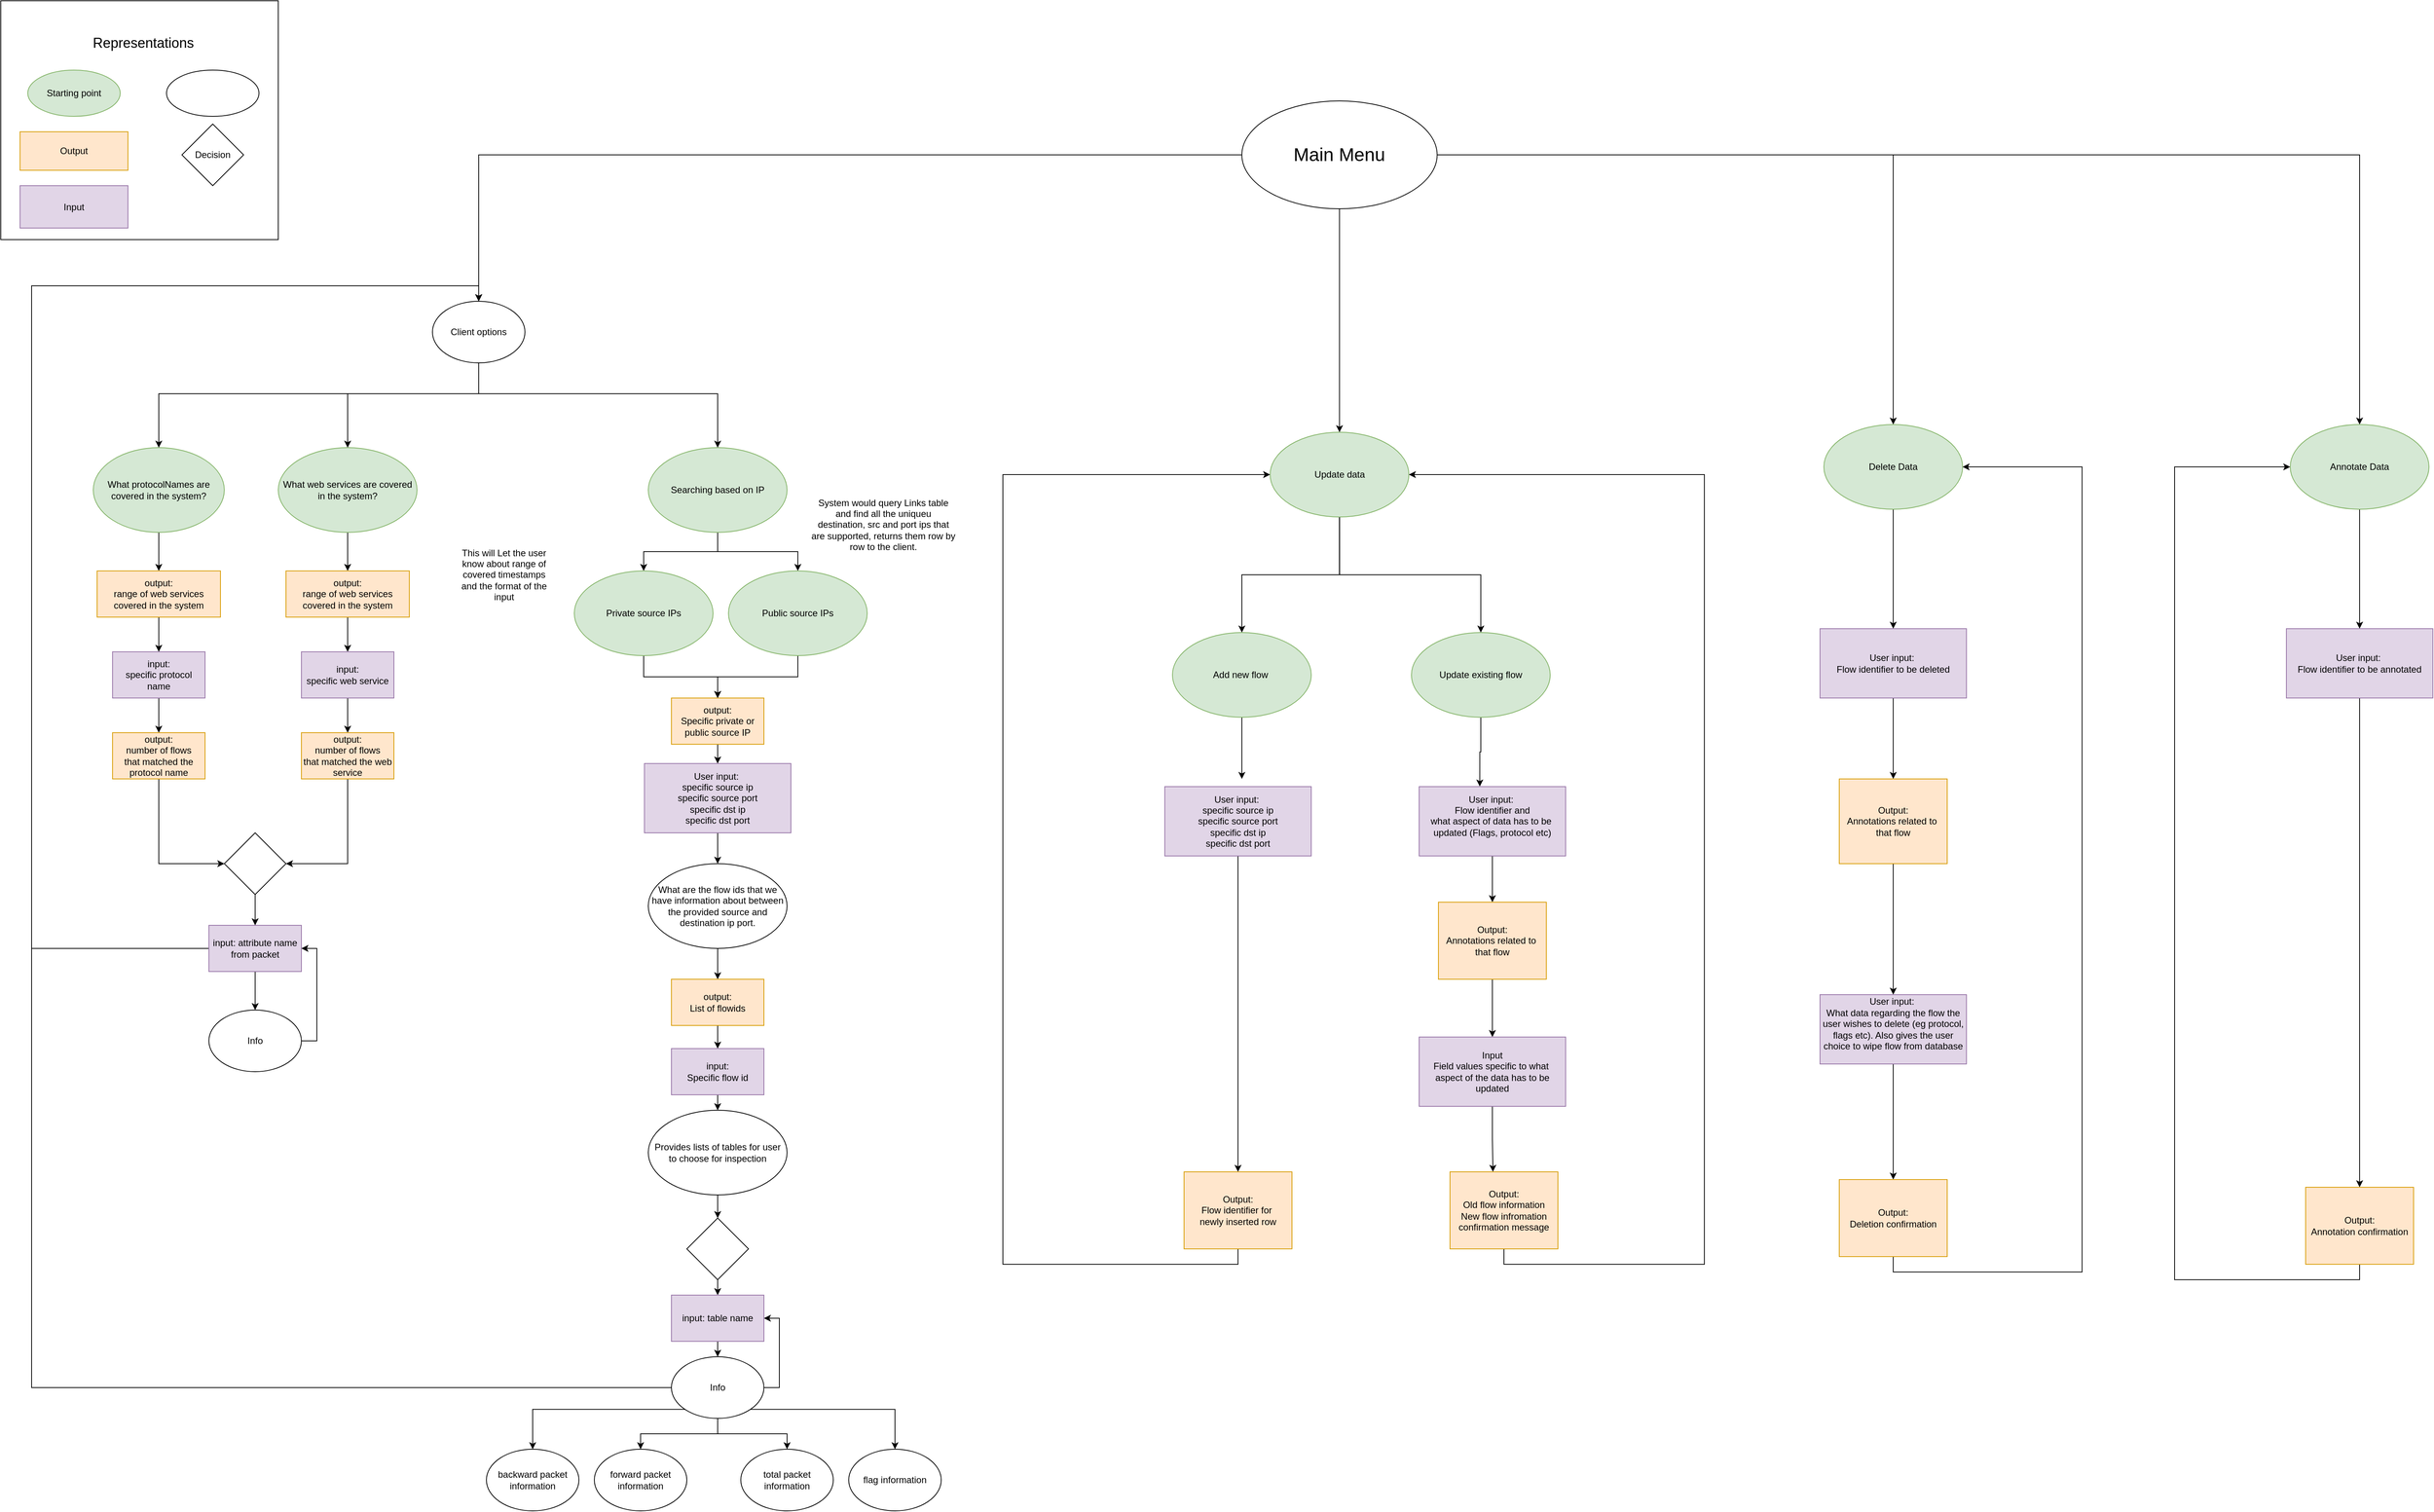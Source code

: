 <mxfile version="14.5.10" type="device"><diagram id="SofdjEfW7z4mmCoIvDy1" name="Page-1"><mxGraphModel dx="4074" dy="2106" grid="1" gridSize="10" guides="1" tooltips="1" connect="1" arrows="1" fold="1" page="1" pageScale="1" pageWidth="850" pageHeight="1100" math="0" shadow="0"><root><mxCell id="0"/><mxCell id="1" parent="0"/><mxCell id="km_jB05RlT5TDbRmIcJ6-3" value="System would query Links table and find all the uniqueu destination, src and port ips that are supported, returns them row by row to the client." style="text;html=1;strokeColor=none;fillColor=none;align=center;verticalAlign=middle;whiteSpace=wrap;rounded=0;" parent="1" vertex="1"><mxGeometry x="1140" y="700" width="190" height="100" as="geometry"/></mxCell><mxCell id="C1hIjqisIbXnjDdDZvWu-15" style="edgeStyle=orthogonalEdgeStyle;rounded=0;orthogonalLoop=1;jettySize=auto;html=1;exitX=0.5;exitY=1;exitDx=0;exitDy=0;" parent="1" source="km_jB05RlT5TDbRmIcJ6-9" target="C1hIjqisIbXnjDdDZvWu-14" edge="1"><mxGeometry relative="1" as="geometry"/></mxCell><mxCell id="km_jB05RlT5TDbRmIcJ6-9" value="Provides lists of tables for user&lt;br&gt;to choose for inspection" style="ellipse;whiteSpace=wrap;html=1;" parent="1" vertex="1"><mxGeometry x="930" y="1510" width="180" height="110" as="geometry"/></mxCell><mxCell id="km_jB05RlT5TDbRmIcJ6-10" style="edgeStyle=orthogonalEdgeStyle;rounded=0;orthogonalLoop=1;jettySize=auto;html=1;exitX=0.5;exitY=1;exitDx=0;exitDy=0;entryX=0.5;entryY=0;entryDx=0;entryDy=0;" parent="1" source="km_jB05RlT5TDbRmIcJ6-11" target="km_jB05RlT5TDbRmIcJ6-26" edge="1"><mxGeometry relative="1" as="geometry"/></mxCell><mxCell id="km_jB05RlT5TDbRmIcJ6-11" value="&lt;span&gt;User input:&amp;nbsp;&lt;/span&gt;&lt;br&gt;&lt;span&gt;specific source ip&lt;/span&gt;&lt;br&gt;&lt;span&gt;specific source port&lt;br&gt;&lt;/span&gt;&lt;span&gt;specific dst ip&lt;/span&gt;&lt;br&gt;&lt;span&gt;specific dst port&lt;br&gt;&lt;/span&gt;" style="rounded=0;whiteSpace=wrap;html=1;fillColor=#e1d5e7;strokeColor=#9673a6;" parent="1" vertex="1"><mxGeometry x="925" y="1060" width="190" height="90" as="geometry"/></mxCell><mxCell id="km_jB05RlT5TDbRmIcJ6-12" value="total packet information" style="ellipse;whiteSpace=wrap;html=1;" parent="1" vertex="1"><mxGeometry x="1050" y="1950" width="120" height="80" as="geometry"/></mxCell><mxCell id="km_jB05RlT5TDbRmIcJ6-13" value="forward packet information" style="ellipse;whiteSpace=wrap;html=1;" parent="1" vertex="1"><mxGeometry x="860" y="1950" width="120" height="80" as="geometry"/></mxCell><mxCell id="km_jB05RlT5TDbRmIcJ6-14" value="backward packet information" style="ellipse;whiteSpace=wrap;html=1;" parent="1" vertex="1"><mxGeometry x="720" y="1950" width="120" height="80" as="geometry"/></mxCell><mxCell id="km_jB05RlT5TDbRmIcJ6-16" value="flag information" style="ellipse;whiteSpace=wrap;html=1;" parent="1" vertex="1"><mxGeometry x="1190" y="1950" width="120" height="80" as="geometry"/></mxCell><mxCell id="km_jB05RlT5TDbRmIcJ6-17" style="edgeStyle=orthogonalEdgeStyle;rounded=0;orthogonalLoop=1;jettySize=auto;html=1;exitX=0.5;exitY=1;exitDx=0;exitDy=0;" parent="1" source="km_jB05RlT5TDbRmIcJ6-18" target="km_jB05RlT5TDbRmIcJ6-11" edge="1"><mxGeometry relative="1" as="geometry"/></mxCell><mxCell id="km_jB05RlT5TDbRmIcJ6-18" value="output:&lt;br&gt;Specific private or public source IP" style="rounded=0;whiteSpace=wrap;html=1;fillColor=#ffe6cc;strokeColor=#d79b00;" parent="1" vertex="1"><mxGeometry x="960" y="975" width="120" height="60" as="geometry"/></mxCell><mxCell id="km_jB05RlT5TDbRmIcJ6-19" style="edgeStyle=orthogonalEdgeStyle;rounded=0;orthogonalLoop=1;jettySize=auto;html=1;exitX=0.5;exitY=1;exitDx=0;exitDy=0;" parent="1" source="km_jB05RlT5TDbRmIcJ6-20" target="km_jB05RlT5TDbRmIcJ6-33" edge="1"><mxGeometry relative="1" as="geometry"/></mxCell><mxCell id="km_jB05RlT5TDbRmIcJ6-20" value="What web services are covered in the system?" style="ellipse;whiteSpace=wrap;html=1;fillColor=#d5e8d4;strokeColor=#82b366;" parent="1" vertex="1"><mxGeometry x="450" y="650" width="180" height="110" as="geometry"/></mxCell><mxCell id="km_jB05RlT5TDbRmIcJ6-24" value="This will Let the user know about range of covered timestamps and the format of the input" style="text;html=1;strokeColor=none;fillColor=none;align=center;verticalAlign=middle;whiteSpace=wrap;rounded=0;" parent="1" vertex="1"><mxGeometry x="680" y="780" width="126" height="70" as="geometry"/></mxCell><mxCell id="m9pFxg9L77Q3XgMrDReM-17" style="edgeStyle=orthogonalEdgeStyle;rounded=0;orthogonalLoop=1;jettySize=auto;html=1;exitX=0.5;exitY=1;exitDx=0;exitDy=0;entryX=0.5;entryY=0;entryDx=0;entryDy=0;fontSize=18;" parent="1" source="km_jB05RlT5TDbRmIcJ6-26" target="km_jB05RlT5TDbRmIcJ6-28" edge="1"><mxGeometry relative="1" as="geometry"/></mxCell><mxCell id="km_jB05RlT5TDbRmIcJ6-26" value="What are the flow ids that we have information about between the provided source and destination ip port." style="ellipse;whiteSpace=wrap;html=1;" parent="1" vertex="1"><mxGeometry x="930" y="1190" width="180" height="110" as="geometry"/></mxCell><mxCell id="km_jB05RlT5TDbRmIcJ6-27" style="edgeStyle=orthogonalEdgeStyle;rounded=0;orthogonalLoop=1;jettySize=auto;html=1;exitX=0.5;exitY=1;exitDx=0;exitDy=0;entryX=0.5;entryY=0;entryDx=0;entryDy=0;" parent="1" source="km_jB05RlT5TDbRmIcJ6-28" target="km_jB05RlT5TDbRmIcJ6-30" edge="1"><mxGeometry relative="1" as="geometry"/></mxCell><mxCell id="km_jB05RlT5TDbRmIcJ6-28" value="output:&lt;br&gt;List of flowids" style="rounded=0;whiteSpace=wrap;html=1;fillColor=#ffe6cc;strokeColor=#d79b00;" parent="1" vertex="1"><mxGeometry x="960" y="1340" width="120" height="60" as="geometry"/></mxCell><mxCell id="km_jB05RlT5TDbRmIcJ6-29" style="edgeStyle=orthogonalEdgeStyle;rounded=0;orthogonalLoop=1;jettySize=auto;html=1;exitX=0.5;exitY=1;exitDx=0;exitDy=0;entryX=0.5;entryY=0;entryDx=0;entryDy=0;" parent="1" source="km_jB05RlT5TDbRmIcJ6-30" target="km_jB05RlT5TDbRmIcJ6-9" edge="1"><mxGeometry relative="1" as="geometry"/></mxCell><mxCell id="km_jB05RlT5TDbRmIcJ6-30" value="input:&lt;br&gt;Specific flow id" style="rounded=0;whiteSpace=wrap;html=1;fillColor=#e1d5e7;strokeColor=#9673a6;" parent="1" vertex="1"><mxGeometry x="960" y="1430" width="120" height="60" as="geometry"/></mxCell><mxCell id="oFIsNmBqtUyrgdT6UC_9-7" style="edgeStyle=orthogonalEdgeStyle;rounded=0;orthogonalLoop=1;jettySize=auto;html=1;exitX=0.5;exitY=1;exitDx=0;exitDy=0;" parent="1" source="km_jB05RlT5TDbRmIcJ6-33" target="P9xbQ3F0hGOU243WaGTI-1" edge="1"><mxGeometry relative="1" as="geometry"/></mxCell><mxCell id="km_jB05RlT5TDbRmIcJ6-33" value="&lt;span&gt;output:&lt;br&gt;range of web services covered in the system&lt;br&gt;&lt;/span&gt;" style="rounded=0;whiteSpace=wrap;html=1;fillColor=#ffe6cc;strokeColor=#d79b00;" parent="1" vertex="1"><mxGeometry x="460" y="810" width="160" height="60" as="geometry"/></mxCell><mxCell id="m9pFxg9L77Q3XgMrDReM-36" style="edgeStyle=orthogonalEdgeStyle;rounded=0;orthogonalLoop=1;jettySize=auto;html=1;entryX=0.5;entryY=0;entryDx=0;entryDy=0;fontSize=18;" parent="1" source="P9xbQ3F0hGOU243WaGTI-1" target="oFIsNmBqtUyrgdT6UC_9-12" edge="1"><mxGeometry relative="1" as="geometry"/></mxCell><mxCell id="P9xbQ3F0hGOU243WaGTI-1" value="input:&lt;br&gt;specific web service" style="rounded=0;whiteSpace=wrap;html=1;fillColor=#e1d5e7;strokeColor=#9673a6;" parent="1" vertex="1"><mxGeometry x="480" y="915" width="120" height="60" as="geometry"/></mxCell><mxCell id="P9xbQ3F0hGOU243WaGTI-10" style="edgeStyle=orthogonalEdgeStyle;rounded=0;orthogonalLoop=1;jettySize=auto;html=1;" parent="1" source="P9xbQ3F0hGOU243WaGTI-4" target="P9xbQ3F0hGOU243WaGTI-9" edge="1"><mxGeometry relative="1" as="geometry"/></mxCell><mxCell id="P9xbQ3F0hGOU243WaGTI-4" value="What protocolNames are covered in the system?" style="ellipse;whiteSpace=wrap;html=1;fillColor=#d5e8d4;strokeColor=#82b366;" parent="1" vertex="1"><mxGeometry x="210" y="650" width="170" height="110" as="geometry"/></mxCell><mxCell id="m9pFxg9L77Q3XgMrDReM-35" style="edgeStyle=orthogonalEdgeStyle;rounded=0;orthogonalLoop=1;jettySize=auto;html=1;exitX=0.5;exitY=1;exitDx=0;exitDy=0;entryX=0.5;entryY=0;entryDx=0;entryDy=0;fontSize=18;" parent="1" source="P9xbQ3F0hGOU243WaGTI-5" target="oFIsNmBqtUyrgdT6UC_9-13" edge="1"><mxGeometry relative="1" as="geometry"/></mxCell><mxCell id="P9xbQ3F0hGOU243WaGTI-5" value="input:&lt;br&gt;specific protocol name" style="rounded=0;whiteSpace=wrap;html=1;fillColor=#e1d5e7;strokeColor=#9673a6;" parent="1" vertex="1"><mxGeometry x="235" y="915" width="120" height="60" as="geometry"/></mxCell><mxCell id="oFIsNmBqtUyrgdT6UC_9-8" style="edgeStyle=orthogonalEdgeStyle;rounded=0;orthogonalLoop=1;jettySize=auto;html=1;exitX=0.5;exitY=1;exitDx=0;exitDy=0;" parent="1" source="P9xbQ3F0hGOU243WaGTI-9" target="P9xbQ3F0hGOU243WaGTI-5" edge="1"><mxGeometry relative="1" as="geometry"/></mxCell><mxCell id="P9xbQ3F0hGOU243WaGTI-9" value="&lt;span&gt;output:&lt;br&gt;range of web services covered in the system&lt;br&gt;&lt;/span&gt;" style="rounded=0;whiteSpace=wrap;html=1;fillColor=#ffe6cc;strokeColor=#d79b00;" parent="1" vertex="1"><mxGeometry x="215" y="810" width="160" height="60" as="geometry"/></mxCell><mxCell id="P9xbQ3F0hGOU243WaGTI-13" style="edgeStyle=orthogonalEdgeStyle;rounded=0;orthogonalLoop=1;jettySize=auto;html=1;entryX=0.5;entryY=0;entryDx=0;entryDy=0;" parent="1" source="P9xbQ3F0hGOU243WaGTI-12" target="P9xbQ3F0hGOU243WaGTI-15" edge="1"><mxGeometry relative="1" as="geometry"><mxPoint x="1040" y="840" as="targetPoint"/></mxGeometry></mxCell><mxCell id="P9xbQ3F0hGOU243WaGTI-17" style="edgeStyle=orthogonalEdgeStyle;rounded=0;orthogonalLoop=1;jettySize=auto;html=1;exitX=0.5;exitY=1;exitDx=0;exitDy=0;" parent="1" source="P9xbQ3F0hGOU243WaGTI-12" target="P9xbQ3F0hGOU243WaGTI-16" edge="1"><mxGeometry relative="1" as="geometry"/></mxCell><mxCell id="P9xbQ3F0hGOU243WaGTI-12" value="Searching based on IP" style="ellipse;whiteSpace=wrap;html=1;fillColor=#d5e8d4;strokeColor=#82b366;" parent="1" vertex="1"><mxGeometry x="930" y="650" width="180" height="110" as="geometry"/></mxCell><mxCell id="P9xbQ3F0hGOU243WaGTI-18" style="edgeStyle=orthogonalEdgeStyle;rounded=0;orthogonalLoop=1;jettySize=auto;html=1;exitX=0.5;exitY=1;exitDx=0;exitDy=0;entryX=0.5;entryY=0;entryDx=0;entryDy=0;" parent="1" source="P9xbQ3F0hGOU243WaGTI-15" target="km_jB05RlT5TDbRmIcJ6-18" edge="1"><mxGeometry relative="1" as="geometry"/></mxCell><mxCell id="P9xbQ3F0hGOU243WaGTI-15" value="Public source IPs" style="ellipse;whiteSpace=wrap;html=1;fillColor=#d5e8d4;strokeColor=#82b366;" parent="1" vertex="1"><mxGeometry x="1034" y="810" width="180" height="110" as="geometry"/></mxCell><mxCell id="P9xbQ3F0hGOU243WaGTI-19" style="edgeStyle=orthogonalEdgeStyle;rounded=0;orthogonalLoop=1;jettySize=auto;html=1;exitX=0.5;exitY=1;exitDx=0;exitDy=0;entryX=0.5;entryY=0;entryDx=0;entryDy=0;" parent="1" source="P9xbQ3F0hGOU243WaGTI-16" target="km_jB05RlT5TDbRmIcJ6-18" edge="1"><mxGeometry relative="1" as="geometry"><mxPoint x="924" y="1030" as="targetPoint"/></mxGeometry></mxCell><mxCell id="P9xbQ3F0hGOU243WaGTI-16" value="Private source IPs" style="ellipse;whiteSpace=wrap;html=1;fillColor=#d5e8d4;strokeColor=#82b366;" parent="1" vertex="1"><mxGeometry x="834" y="810" width="180" height="110" as="geometry"/></mxCell><mxCell id="C1hIjqisIbXnjDdDZvWu-6" style="edgeStyle=orthogonalEdgeStyle;rounded=0;orthogonalLoop=1;jettySize=auto;html=1;exitX=0.5;exitY=1;exitDx=0;exitDy=0;entryX=1;entryY=0.5;entryDx=0;entryDy=0;" parent="1" source="oFIsNmBqtUyrgdT6UC_9-12" target="C1hIjqisIbXnjDdDZvWu-5" edge="1"><mxGeometry relative="1" as="geometry"/></mxCell><mxCell id="oFIsNmBqtUyrgdT6UC_9-12" value="output:&lt;br&gt;number of flows&lt;br&gt;that matched the web service" style="rounded=0;whiteSpace=wrap;html=1;fillColor=#ffe6cc;strokeColor=#d79b00;" parent="1" vertex="1"><mxGeometry x="480" y="1020" width="120" height="60" as="geometry"/></mxCell><mxCell id="C1hIjqisIbXnjDdDZvWu-7" style="edgeStyle=orthogonalEdgeStyle;rounded=0;orthogonalLoop=1;jettySize=auto;html=1;exitX=0.5;exitY=1;exitDx=0;exitDy=0;entryX=0;entryY=0.5;entryDx=0;entryDy=0;" parent="1" source="oFIsNmBqtUyrgdT6UC_9-13" target="C1hIjqisIbXnjDdDZvWu-5" edge="1"><mxGeometry relative="1" as="geometry"/></mxCell><mxCell id="oFIsNmBqtUyrgdT6UC_9-13" value="output:&lt;br&gt;number of flows&lt;br&gt;that matched the protocol name" style="rounded=0;whiteSpace=wrap;html=1;fillColor=#ffe6cc;strokeColor=#d79b00;" parent="1" vertex="1"><mxGeometry x="235" y="1020" width="120" height="60" as="geometry"/></mxCell><mxCell id="m9pFxg9L77Q3XgMrDReM-1" style="edgeStyle=orthogonalEdgeStyle;rounded=0;orthogonalLoop=1;jettySize=auto;html=1;entryX=0.5;entryY=0;entryDx=0;entryDy=0;" parent="1" source="C1hIjqisIbXnjDdDZvWu-3" target="C1hIjqisIbXnjDdDZvWu-10" edge="1"><mxGeometry relative="1" as="geometry"/></mxCell><mxCell id="m9pFxg9L77Q3XgMrDReM-13" style="edgeStyle=orthogonalEdgeStyle;rounded=0;orthogonalLoop=1;jettySize=auto;html=1;exitX=0;exitY=0.5;exitDx=0;exitDy=0;entryX=0.5;entryY=0;entryDx=0;entryDy=0;fontSize=18;" parent="1" source="C1hIjqisIbXnjDdDZvWu-3" target="C1hIjqisIbXnjDdDZvWu-22" edge="1"><mxGeometry relative="1" as="geometry"><Array as="points"><mxPoint x="130" y="1300"/><mxPoint x="130" y="440"/><mxPoint x="710" y="440"/></Array></mxGeometry></mxCell><mxCell id="C1hIjqisIbXnjDdDZvWu-3" value="input: attribute name from packet" style="rounded=0;whiteSpace=wrap;html=1;fillColor=#e1d5e7;strokeColor=#9673a6;" parent="1" vertex="1"><mxGeometry x="360" y="1270" width="120" height="60" as="geometry"/></mxCell><mxCell id="C1hIjqisIbXnjDdDZvWu-9" style="edgeStyle=orthogonalEdgeStyle;rounded=0;orthogonalLoop=1;jettySize=auto;html=1;exitX=0.5;exitY=1;exitDx=0;exitDy=0;entryX=0.5;entryY=0;entryDx=0;entryDy=0;" parent="1" source="C1hIjqisIbXnjDdDZvWu-5" target="C1hIjqisIbXnjDdDZvWu-3" edge="1"><mxGeometry relative="1" as="geometry"/></mxCell><mxCell id="C1hIjqisIbXnjDdDZvWu-5" value="" style="rhombus;whiteSpace=wrap;html=1;" parent="1" vertex="1"><mxGeometry x="380" y="1150" width="80" height="80" as="geometry"/></mxCell><mxCell id="m9pFxg9L77Q3XgMrDReM-12" style="edgeStyle=orthogonalEdgeStyle;rounded=0;orthogonalLoop=1;jettySize=auto;html=1;exitX=1;exitY=0.5;exitDx=0;exitDy=0;entryX=1;entryY=0.5;entryDx=0;entryDy=0;fontSize=18;" parent="1" source="C1hIjqisIbXnjDdDZvWu-10" target="C1hIjqisIbXnjDdDZvWu-3" edge="1"><mxGeometry relative="1" as="geometry"/></mxCell><mxCell id="C1hIjqisIbXnjDdDZvWu-10" value="Info" style="ellipse;whiteSpace=wrap;html=1;" parent="1" vertex="1"><mxGeometry x="360" y="1380" width="120" height="80" as="geometry"/></mxCell><mxCell id="m9pFxg9L77Q3XgMrDReM-20" style="edgeStyle=orthogonalEdgeStyle;rounded=0;orthogonalLoop=1;jettySize=auto;html=1;exitX=0.5;exitY=1;exitDx=0;exitDy=0;entryX=0.5;entryY=0;entryDx=0;entryDy=0;fontSize=18;" parent="1" source="C1hIjqisIbXnjDdDZvWu-14" target="m9pFxg9L77Q3XgMrDReM-19" edge="1"><mxGeometry relative="1" as="geometry"/></mxCell><mxCell id="C1hIjqisIbXnjDdDZvWu-14" value="" style="rhombus;whiteSpace=wrap;html=1;" parent="1" vertex="1"><mxGeometry x="980" y="1650" width="80" height="80" as="geometry"/></mxCell><mxCell id="m9pFxg9L77Q3XgMrDReM-31" style="edgeStyle=orthogonalEdgeStyle;rounded=0;orthogonalLoop=1;jettySize=auto;html=1;entryX=0.5;entryY=0;entryDx=0;entryDy=0;fontSize=18;" parent="1" source="C1hIjqisIbXnjDdDZvWu-22" target="km_jB05RlT5TDbRmIcJ6-20" edge="1"><mxGeometry relative="1" as="geometry"><Array as="points"><mxPoint x="710" y="580"/><mxPoint x="540" y="580"/></Array></mxGeometry></mxCell><mxCell id="m9pFxg9L77Q3XgMrDReM-32" style="edgeStyle=orthogonalEdgeStyle;rounded=0;orthogonalLoop=1;jettySize=auto;html=1;entryX=0.5;entryY=0;entryDx=0;entryDy=0;fontSize=18;" parent="1" source="C1hIjqisIbXnjDdDZvWu-22" target="P9xbQ3F0hGOU243WaGTI-4" edge="1"><mxGeometry relative="1" as="geometry"><Array as="points"><mxPoint x="710" y="580"/><mxPoint x="295" y="580"/></Array></mxGeometry></mxCell><mxCell id="m9pFxg9L77Q3XgMrDReM-33" style="edgeStyle=orthogonalEdgeStyle;rounded=0;orthogonalLoop=1;jettySize=auto;html=1;entryX=0.5;entryY=0;entryDx=0;entryDy=0;fontSize=18;" parent="1" source="C1hIjqisIbXnjDdDZvWu-22" target="P9xbQ3F0hGOU243WaGTI-12" edge="1"><mxGeometry relative="1" as="geometry"><Array as="points"><mxPoint x="710" y="580"/><mxPoint x="1020" y="580"/></Array></mxGeometry></mxCell><mxCell id="C1hIjqisIbXnjDdDZvWu-22" value="Client options" style="ellipse;whiteSpace=wrap;html=1;" parent="1" vertex="1"><mxGeometry x="650" y="460" width="120" height="80" as="geometry"/></mxCell><mxCell id="m9pFxg9L77Q3XgMrDReM-22" style="edgeStyle=orthogonalEdgeStyle;rounded=0;orthogonalLoop=1;jettySize=auto;html=1;exitX=0.5;exitY=1;exitDx=0;exitDy=0;entryX=0.5;entryY=0;entryDx=0;entryDy=0;fontSize=18;" parent="1" source="m9pFxg9L77Q3XgMrDReM-19" target="m9pFxg9L77Q3XgMrDReM-21" edge="1"><mxGeometry relative="1" as="geometry"/></mxCell><mxCell id="m9pFxg9L77Q3XgMrDReM-19" value="input: table name" style="rounded=0;whiteSpace=wrap;html=1;fillColor=#e1d5e7;strokeColor=#9673a6;" parent="1" vertex="1"><mxGeometry x="960" y="1750" width="120" height="60" as="geometry"/></mxCell><mxCell id="m9pFxg9L77Q3XgMrDReM-38" style="edgeStyle=orthogonalEdgeStyle;rounded=0;orthogonalLoop=1;jettySize=auto;html=1;exitX=1;exitY=0.5;exitDx=0;exitDy=0;entryX=1;entryY=0.5;entryDx=0;entryDy=0;fontSize=18;" parent="1" source="m9pFxg9L77Q3XgMrDReM-21" target="m9pFxg9L77Q3XgMrDReM-19" edge="1"><mxGeometry relative="1" as="geometry"/></mxCell><mxCell id="m9pFxg9L77Q3XgMrDReM-39" style="edgeStyle=orthogonalEdgeStyle;rounded=0;orthogonalLoop=1;jettySize=auto;html=1;entryX=0.5;entryY=0;entryDx=0;entryDy=0;fontSize=18;" parent="1" source="m9pFxg9L77Q3XgMrDReM-21" target="C1hIjqisIbXnjDdDZvWu-22" edge="1"><mxGeometry relative="1" as="geometry"><Array as="points"><mxPoint x="130" y="1870"/><mxPoint x="130" y="440"/><mxPoint x="710" y="440"/></Array></mxGeometry></mxCell><mxCell id="UJuAdge2hdozzpHf9nW2-1" style="edgeStyle=orthogonalEdgeStyle;rounded=0;orthogonalLoop=1;jettySize=auto;html=1;exitX=0.5;exitY=1;exitDx=0;exitDy=0;entryX=0.5;entryY=0;entryDx=0;entryDy=0;" edge="1" parent="1" source="m9pFxg9L77Q3XgMrDReM-21" target="km_jB05RlT5TDbRmIcJ6-12"><mxGeometry relative="1" as="geometry"/></mxCell><mxCell id="UJuAdge2hdozzpHf9nW2-2" style="edgeStyle=orthogonalEdgeStyle;rounded=0;orthogonalLoop=1;jettySize=auto;html=1;exitX=1;exitY=1;exitDx=0;exitDy=0;entryX=0.5;entryY=0;entryDx=0;entryDy=0;" edge="1" parent="1" source="m9pFxg9L77Q3XgMrDReM-21" target="km_jB05RlT5TDbRmIcJ6-16"><mxGeometry relative="1" as="geometry"/></mxCell><mxCell id="UJuAdge2hdozzpHf9nW2-4" style="edgeStyle=orthogonalEdgeStyle;rounded=0;orthogonalLoop=1;jettySize=auto;html=1;exitX=0.5;exitY=1;exitDx=0;exitDy=0;" edge="1" parent="1" source="m9pFxg9L77Q3XgMrDReM-21" target="km_jB05RlT5TDbRmIcJ6-13"><mxGeometry relative="1" as="geometry"/></mxCell><mxCell id="UJuAdge2hdozzpHf9nW2-5" style="edgeStyle=orthogonalEdgeStyle;rounded=0;orthogonalLoop=1;jettySize=auto;html=1;exitX=0;exitY=1;exitDx=0;exitDy=0;entryX=0.5;entryY=0;entryDx=0;entryDy=0;" edge="1" parent="1" source="m9pFxg9L77Q3XgMrDReM-21" target="km_jB05RlT5TDbRmIcJ6-14"><mxGeometry relative="1" as="geometry"/></mxCell><mxCell id="m9pFxg9L77Q3XgMrDReM-21" value="Info" style="ellipse;whiteSpace=wrap;html=1;" parent="1" vertex="1"><mxGeometry x="960" y="1830" width="120" height="80" as="geometry"/></mxCell><mxCell id="XH1tqN_Tw8rgOxnYCaRf-25" style="edgeStyle=orthogonalEdgeStyle;rounded=0;orthogonalLoop=1;jettySize=auto;html=1;exitX=0.5;exitY=1;exitDx=0;exitDy=0;entryX=0.5;entryY=0;entryDx=0;entryDy=0;" parent="1" source="m9pFxg9L77Q3XgMrDReM-41" target="XH1tqN_Tw8rgOxnYCaRf-2" edge="1"><mxGeometry relative="1" as="geometry"/></mxCell><mxCell id="XH1tqN_Tw8rgOxnYCaRf-26" style="edgeStyle=orthogonalEdgeStyle;rounded=0;orthogonalLoop=1;jettySize=auto;html=1;exitX=0.5;exitY=1;exitDx=0;exitDy=0;entryX=0.5;entryY=0;entryDx=0;entryDy=0;" parent="1" source="m9pFxg9L77Q3XgMrDReM-41" target="XH1tqN_Tw8rgOxnYCaRf-3" edge="1"><mxGeometry relative="1" as="geometry"/></mxCell><mxCell id="m9pFxg9L77Q3XgMrDReM-41" value="Update data" style="ellipse;whiteSpace=wrap;html=1;fillColor=#d5e8d4;strokeColor=#82b366;" parent="1" vertex="1"><mxGeometry x="1736.67" y="630" width="180" height="110" as="geometry"/></mxCell><mxCell id="XH1tqN_Tw8rgOxnYCaRf-27" style="edgeStyle=orthogonalEdgeStyle;rounded=0;orthogonalLoop=1;jettySize=auto;html=1;exitX=0.5;exitY=1;exitDx=0;exitDy=0;" parent="1" source="XH1tqN_Tw8rgOxnYCaRf-2" edge="1"><mxGeometry relative="1" as="geometry"><mxPoint x="1700.0" y="1080" as="targetPoint"/></mxGeometry></mxCell><mxCell id="XH1tqN_Tw8rgOxnYCaRf-2" value="Add new flow&amp;nbsp;" style="ellipse;whiteSpace=wrap;html=1;fillColor=#d5e8d4;strokeColor=#82b366;" parent="1" vertex="1"><mxGeometry x="1610" y="890" width="180" height="110" as="geometry"/></mxCell><mxCell id="XH1tqN_Tw8rgOxnYCaRf-29" style="edgeStyle=orthogonalEdgeStyle;rounded=0;orthogonalLoop=1;jettySize=auto;html=1;exitX=0.5;exitY=1;exitDx=0;exitDy=0;entryX=0.414;entryY=-0.002;entryDx=0;entryDy=0;entryPerimeter=0;" parent="1" source="XH1tqN_Tw8rgOxnYCaRf-3" target="XH1tqN_Tw8rgOxnYCaRf-5" edge="1"><mxGeometry relative="1" as="geometry"/></mxCell><mxCell id="XH1tqN_Tw8rgOxnYCaRf-3" value="Update existing flow" style="ellipse;whiteSpace=wrap;html=1;fillColor=#d5e8d4;strokeColor=#82b366;" parent="1" vertex="1"><mxGeometry x="1920" y="890" width="180" height="110" as="geometry"/></mxCell><mxCell id="XH1tqN_Tw8rgOxnYCaRf-33" style="edgeStyle=orthogonalEdgeStyle;rounded=0;orthogonalLoop=1;jettySize=auto;html=1;exitX=0.5;exitY=1;exitDx=0;exitDy=0;entryX=0.5;entryY=0;entryDx=0;entryDy=0;" parent="1" source="XH1tqN_Tw8rgOxnYCaRf-4" target="XH1tqN_Tw8rgOxnYCaRf-7" edge="1"><mxGeometry relative="1" as="geometry"/></mxCell><mxCell id="XH1tqN_Tw8rgOxnYCaRf-4" value="&lt;span&gt;User input:&amp;nbsp;&lt;/span&gt;&lt;br&gt;&lt;span&gt;specific source ip&lt;/span&gt;&lt;br&gt;&lt;span&gt;specific source port&lt;br&gt;&lt;/span&gt;&lt;span&gt;specific dst ip&lt;/span&gt;&lt;br&gt;&lt;span&gt;specific dst port&lt;br&gt;&lt;/span&gt;" style="rounded=0;whiteSpace=wrap;html=1;fillColor=#e1d5e7;strokeColor=#9673a6;" parent="1" vertex="1"><mxGeometry x="1600" y="1090" width="190" height="90" as="geometry"/></mxCell><mxCell id="XH1tqN_Tw8rgOxnYCaRf-30" style="edgeStyle=orthogonalEdgeStyle;rounded=0;orthogonalLoop=1;jettySize=auto;html=1;exitX=0.5;exitY=1;exitDx=0;exitDy=0;entryX=0.5;entryY=0;entryDx=0;entryDy=0;" parent="1" source="XH1tqN_Tw8rgOxnYCaRf-5" target="XH1tqN_Tw8rgOxnYCaRf-9" edge="1"><mxGeometry relative="1" as="geometry"/></mxCell><mxCell id="XH1tqN_Tw8rgOxnYCaRf-5" value="&lt;span&gt;User input:&amp;nbsp;&lt;/span&gt;&lt;br&gt;&lt;span&gt;Flow identifier and&lt;br&gt;what aspect of data has to be&amp;nbsp;&lt;br&gt;updated (Flags, protocol etc)&lt;br&gt;&lt;br&gt;&lt;/span&gt;" style="rounded=0;whiteSpace=wrap;html=1;fillColor=#e1d5e7;strokeColor=#9673a6;" parent="1" vertex="1"><mxGeometry x="1930" y="1090" width="190" height="90" as="geometry"/></mxCell><mxCell id="XH1tqN_Tw8rgOxnYCaRf-36" style="edgeStyle=orthogonalEdgeStyle;rounded=0;orthogonalLoop=1;jettySize=auto;html=1;exitX=0.5;exitY=1;exitDx=0;exitDy=0;entryX=1;entryY=0.5;entryDx=0;entryDy=0;" parent="1" source="XH1tqN_Tw8rgOxnYCaRf-6" target="m9pFxg9L77Q3XgMrDReM-41" edge="1"><mxGeometry relative="1" as="geometry"><mxPoint x="2210" y="900" as="targetPoint"/><Array as="points"><mxPoint x="2040" y="1710"/><mxPoint x="2300" y="1710"/><mxPoint x="2300" y="685"/></Array></mxGeometry></mxCell><mxCell id="XH1tqN_Tw8rgOxnYCaRf-6" value="Output:&lt;br&gt;Old flow information&lt;br&gt;New flow infromation&lt;br&gt;confirmation message" style="rounded=0;whiteSpace=wrap;html=1;fillColor=#ffe6cc;strokeColor=#d79b00;" parent="1" vertex="1"><mxGeometry x="1970" y="1590" width="140" height="100" as="geometry"/></mxCell><mxCell id="XH1tqN_Tw8rgOxnYCaRf-34" style="edgeStyle=orthogonalEdgeStyle;rounded=0;orthogonalLoop=1;jettySize=auto;html=1;exitX=0.5;exitY=1;exitDx=0;exitDy=0;entryX=0;entryY=0.5;entryDx=0;entryDy=0;" parent="1" source="XH1tqN_Tw8rgOxnYCaRf-7" target="m9pFxg9L77Q3XgMrDReM-41" edge="1"><mxGeometry relative="1" as="geometry"><mxPoint x="1500" y="700" as="targetPoint"/><Array as="points"><mxPoint x="1695" y="1710"/><mxPoint x="1390" y="1710"/><mxPoint x="1390" y="685"/></Array></mxGeometry></mxCell><mxCell id="XH1tqN_Tw8rgOxnYCaRf-7" value="Output:&lt;br&gt;Flow identifier for&amp;nbsp;&lt;br&gt;newly inserted row" style="rounded=0;whiteSpace=wrap;html=1;fillColor=#ffe6cc;strokeColor=#d79b00;" parent="1" vertex="1"><mxGeometry x="1625" y="1590" width="140" height="100" as="geometry"/></mxCell><mxCell id="XH1tqN_Tw8rgOxnYCaRf-21" style="edgeStyle=orthogonalEdgeStyle;rounded=0;orthogonalLoop=1;jettySize=auto;html=1;exitX=0.5;exitY=1;exitDx=0;exitDy=0;entryX=0.5;entryY=0;entryDx=0;entryDy=0;" parent="1" source="XH1tqN_Tw8rgOxnYCaRf-8" target="m9pFxg9L77Q3XgMrDReM-41" edge="1"><mxGeometry relative="1" as="geometry"/></mxCell><mxCell id="XH1tqN_Tw8rgOxnYCaRf-22" style="edgeStyle=orthogonalEdgeStyle;rounded=0;orthogonalLoop=1;jettySize=auto;html=1;" parent="1" source="XH1tqN_Tw8rgOxnYCaRf-8" target="XH1tqN_Tw8rgOxnYCaRf-12" edge="1"><mxGeometry relative="1" as="geometry"/></mxCell><mxCell id="XH1tqN_Tw8rgOxnYCaRf-23" style="edgeStyle=orthogonalEdgeStyle;rounded=0;orthogonalLoop=1;jettySize=auto;html=1;" parent="1" source="XH1tqN_Tw8rgOxnYCaRf-8" target="XH1tqN_Tw8rgOxnYCaRf-18" edge="1"><mxGeometry relative="1" as="geometry"/></mxCell><mxCell id="XH1tqN_Tw8rgOxnYCaRf-24" style="edgeStyle=orthogonalEdgeStyle;rounded=0;orthogonalLoop=1;jettySize=auto;html=1;exitX=0;exitY=0.5;exitDx=0;exitDy=0;entryX=0.5;entryY=0;entryDx=0;entryDy=0;" parent="1" source="XH1tqN_Tw8rgOxnYCaRf-8" target="C1hIjqisIbXnjDdDZvWu-22" edge="1"><mxGeometry relative="1" as="geometry"/></mxCell><mxCell id="XH1tqN_Tw8rgOxnYCaRf-8" value="&lt;font style=&quot;font-size: 24px&quot;&gt;Main Menu&lt;/font&gt;" style="ellipse;whiteSpace=wrap;html=1;" parent="1" vertex="1"><mxGeometry x="1700" y="200" width="253.33" height="140" as="geometry"/></mxCell><mxCell id="XH1tqN_Tw8rgOxnYCaRf-31" style="edgeStyle=orthogonalEdgeStyle;rounded=0;orthogonalLoop=1;jettySize=auto;html=1;exitX=0.5;exitY=1;exitDx=0;exitDy=0;entryX=0.5;entryY=0;entryDx=0;entryDy=0;" parent="1" source="XH1tqN_Tw8rgOxnYCaRf-9" target="XH1tqN_Tw8rgOxnYCaRf-11" edge="1"><mxGeometry relative="1" as="geometry"/></mxCell><mxCell id="XH1tqN_Tw8rgOxnYCaRf-9" value="Output:&lt;br&gt;Annotations related to&amp;nbsp;&lt;br&gt;that flow" style="rounded=0;whiteSpace=wrap;html=1;fillColor=#ffe6cc;strokeColor=#d79b00;" parent="1" vertex="1"><mxGeometry x="1955" y="1240" width="140" height="100" as="geometry"/></mxCell><mxCell id="XH1tqN_Tw8rgOxnYCaRf-32" style="edgeStyle=orthogonalEdgeStyle;rounded=0;orthogonalLoop=1;jettySize=auto;html=1;exitX=0.5;exitY=1;exitDx=0;exitDy=0;entryX=0.398;entryY=-0.001;entryDx=0;entryDy=0;entryPerimeter=0;" parent="1" source="XH1tqN_Tw8rgOxnYCaRf-11" target="XH1tqN_Tw8rgOxnYCaRf-6" edge="1"><mxGeometry relative="1" as="geometry"/></mxCell><mxCell id="XH1tqN_Tw8rgOxnYCaRf-11" value="&lt;span&gt;Input&lt;br&gt;Field values specific to what&amp;nbsp;&lt;br&gt;aspect of the data has to be updated&lt;br&gt;&lt;/span&gt;" style="rounded=0;whiteSpace=wrap;html=1;fillColor=#e1d5e7;strokeColor=#9673a6;" parent="1" vertex="1"><mxGeometry x="1930" y="1415" width="190" height="90" as="geometry"/></mxCell><mxCell id="XH1tqN_Tw8rgOxnYCaRf-40" style="edgeStyle=orthogonalEdgeStyle;rounded=0;orthogonalLoop=1;jettySize=auto;html=1;exitX=0.5;exitY=1;exitDx=0;exitDy=0;entryX=0.5;entryY=0;entryDx=0;entryDy=0;" parent="1" source="XH1tqN_Tw8rgOxnYCaRf-12" target="XH1tqN_Tw8rgOxnYCaRf-13" edge="1"><mxGeometry relative="1" as="geometry"><mxPoint x="2545.714" y="870" as="targetPoint"/></mxGeometry></mxCell><mxCell id="XH1tqN_Tw8rgOxnYCaRf-12" value="Delete Data" style="ellipse;whiteSpace=wrap;html=1;fillColor=#d5e8d4;strokeColor=#82b366;" parent="1" vertex="1"><mxGeometry x="2455" y="620" width="180" height="110" as="geometry"/></mxCell><mxCell id="XH1tqN_Tw8rgOxnYCaRf-37" style="edgeStyle=orthogonalEdgeStyle;rounded=0;orthogonalLoop=1;jettySize=auto;html=1;exitX=0.5;exitY=1;exitDx=0;exitDy=0;entryX=0.5;entryY=0;entryDx=0;entryDy=0;" parent="1" source="XH1tqN_Tw8rgOxnYCaRf-13" target="XH1tqN_Tw8rgOxnYCaRf-14" edge="1"><mxGeometry relative="1" as="geometry"/></mxCell><mxCell id="XH1tqN_Tw8rgOxnYCaRf-13" value="&lt;span&gt;User input:&amp;nbsp;&lt;/span&gt;&lt;br&gt;&lt;span&gt;Flow identifier to be deleted&lt;br&gt;&lt;/span&gt;" style="rounded=0;whiteSpace=wrap;html=1;fillColor=#e1d5e7;strokeColor=#9673a6;" parent="1" vertex="1"><mxGeometry x="2450" y="885" width="190" height="90" as="geometry"/></mxCell><mxCell id="XH1tqN_Tw8rgOxnYCaRf-38" style="edgeStyle=orthogonalEdgeStyle;rounded=0;orthogonalLoop=1;jettySize=auto;html=1;exitX=0.5;exitY=1;exitDx=0;exitDy=0;" parent="1" source="XH1tqN_Tw8rgOxnYCaRf-14" target="XH1tqN_Tw8rgOxnYCaRf-15" edge="1"><mxGeometry relative="1" as="geometry"><mxPoint x="2550" y="1350" as="targetPoint"/></mxGeometry></mxCell><mxCell id="XH1tqN_Tw8rgOxnYCaRf-14" value="Output:&lt;br&gt;Annotations related to&amp;nbsp;&lt;br&gt;that flow" style="rounded=0;whiteSpace=wrap;html=1;fillColor=#ffe6cc;strokeColor=#d79b00;" parent="1" vertex="1"><mxGeometry x="2475" y="1080" width="140" height="110" as="geometry"/></mxCell><mxCell id="XH1tqN_Tw8rgOxnYCaRf-39" style="edgeStyle=orthogonalEdgeStyle;rounded=0;orthogonalLoop=1;jettySize=auto;html=1;exitX=0.5;exitY=1;exitDx=0;exitDy=0;entryX=0.5;entryY=0;entryDx=0;entryDy=0;" parent="1" source="XH1tqN_Tw8rgOxnYCaRf-15" target="XH1tqN_Tw8rgOxnYCaRf-17" edge="1"><mxGeometry relative="1" as="geometry"/></mxCell><mxCell id="XH1tqN_Tw8rgOxnYCaRf-15" value="&lt;span&gt;User input:&amp;nbsp;&lt;/span&gt;&lt;br&gt;&lt;span&gt;What data regarding the flow the user wishes to delete (eg protocol, flags etc). Also gives the user choice to wipe flow from database&lt;br&gt;&lt;br&gt;&lt;/span&gt;" style="rounded=0;whiteSpace=wrap;html=1;fillColor=#e1d5e7;strokeColor=#9673a6;" parent="1" vertex="1"><mxGeometry x="2450" y="1360" width="190" height="90" as="geometry"/></mxCell><mxCell id="XH1tqN_Tw8rgOxnYCaRf-41" style="edgeStyle=orthogonalEdgeStyle;rounded=0;orthogonalLoop=1;jettySize=auto;html=1;exitX=0.5;exitY=1;exitDx=0;exitDy=0;entryX=1;entryY=0.5;entryDx=0;entryDy=0;" parent="1" source="XH1tqN_Tw8rgOxnYCaRf-17" target="XH1tqN_Tw8rgOxnYCaRf-12" edge="1"><mxGeometry relative="1" as="geometry"><mxPoint x="2750" y="770" as="targetPoint"/><Array as="points"><mxPoint x="2545" y="1720"/><mxPoint x="2790" y="1720"/><mxPoint x="2790" y="675"/></Array></mxGeometry></mxCell><mxCell id="XH1tqN_Tw8rgOxnYCaRf-17" value="Output:&lt;br&gt;Deletion confirmation" style="rounded=0;whiteSpace=wrap;html=1;fillColor=#ffe6cc;strokeColor=#d79b00;" parent="1" vertex="1"><mxGeometry x="2475" y="1600" width="140" height="100" as="geometry"/></mxCell><mxCell id="XH1tqN_Tw8rgOxnYCaRf-42" style="edgeStyle=orthogonalEdgeStyle;rounded=0;orthogonalLoop=1;jettySize=auto;html=1;exitX=0.5;exitY=1;exitDx=0;exitDy=0;" parent="1" source="XH1tqN_Tw8rgOxnYCaRf-18" target="XH1tqN_Tw8rgOxnYCaRf-19" edge="1"><mxGeometry relative="1" as="geometry"/></mxCell><mxCell id="XH1tqN_Tw8rgOxnYCaRf-18" value="Annotate Data" style="ellipse;whiteSpace=wrap;html=1;fillColor=#d5e8d4;strokeColor=#82b366;" parent="1" vertex="1"><mxGeometry x="3060" y="620" width="180" height="110" as="geometry"/></mxCell><mxCell id="XH1tqN_Tw8rgOxnYCaRf-43" style="edgeStyle=orthogonalEdgeStyle;rounded=0;orthogonalLoop=1;jettySize=auto;html=1;exitX=0.5;exitY=1;exitDx=0;exitDy=0;entryX=0.5;entryY=0;entryDx=0;entryDy=0;" parent="1" source="XH1tqN_Tw8rgOxnYCaRf-19" target="XH1tqN_Tw8rgOxnYCaRf-20" edge="1"><mxGeometry relative="1" as="geometry"/></mxCell><mxCell id="XH1tqN_Tw8rgOxnYCaRf-19" value="&lt;span&gt;User input:&amp;nbsp;&lt;/span&gt;&lt;br&gt;&lt;span&gt;Flow identifier to be annotated&lt;br&gt;&lt;/span&gt;" style="rounded=0;whiteSpace=wrap;html=1;fillColor=#e1d5e7;strokeColor=#9673a6;" parent="1" vertex="1"><mxGeometry x="3055" y="885" width="190" height="90" as="geometry"/></mxCell><mxCell id="XH1tqN_Tw8rgOxnYCaRf-44" style="edgeStyle=orthogonalEdgeStyle;rounded=0;orthogonalLoop=1;jettySize=auto;html=1;exitX=0.5;exitY=1;exitDx=0;exitDy=0;entryX=0;entryY=0.5;entryDx=0;entryDy=0;" parent="1" source="XH1tqN_Tw8rgOxnYCaRf-20" target="XH1tqN_Tw8rgOxnYCaRf-18" edge="1"><mxGeometry relative="1" as="geometry"><mxPoint x="2900" y="80" as="targetPoint"/><Array as="points"><mxPoint x="3150" y="1730"/><mxPoint x="2910" y="1730"/><mxPoint x="2910" y="675"/></Array></mxGeometry></mxCell><mxCell id="XH1tqN_Tw8rgOxnYCaRf-20" value="Output:&lt;br&gt;Annotation confirmation" style="rounded=0;whiteSpace=wrap;html=1;fillColor=#ffe6cc;strokeColor=#d79b00;" parent="1" vertex="1"><mxGeometry x="3080" y="1610" width="140" height="100" as="geometry"/></mxCell><mxCell id="UJuAdge2hdozzpHf9nW2-13" value="Starting point" style="ellipse;whiteSpace=wrap;html=1;fillColor=#d5e8d4;strokeColor=#82b366;" vertex="1" parent="1"><mxGeometry x="125" y="160" width="120" height="60" as="geometry"/></mxCell><mxCell id="UJuAdge2hdozzpHf9nW2-14" value="&lt;span&gt;Output&lt;br&gt;&lt;/span&gt;" style="rounded=0;whiteSpace=wrap;html=1;fillColor=#ffe6cc;strokeColor=#d79b00;" vertex="1" parent="1"><mxGeometry x="115" y="240" width="140" height="50" as="geometry"/></mxCell><mxCell id="UJuAdge2hdozzpHf9nW2-15" value="Input" style="rounded=0;whiteSpace=wrap;html=1;fillColor=#e1d5e7;strokeColor=#9673a6;" vertex="1" parent="1"><mxGeometry x="115" y="310" width="140" height="55" as="geometry"/></mxCell><mxCell id="UJuAdge2hdozzpHf9nW2-16" value="" style="rounded=0;whiteSpace=wrap;html=1;fillColor=none;" vertex="1" parent="1"><mxGeometry x="90" y="70" width="360" height="310" as="geometry"/></mxCell><mxCell id="UJuAdge2hdozzpHf9nW2-17" value="Representations" style="text;html=1;strokeColor=none;fillColor=none;align=center;verticalAlign=middle;whiteSpace=wrap;rounded=0;fontSize=18;" vertex="1" parent="1"><mxGeometry x="165" y="100" width="220" height="50" as="geometry"/></mxCell><mxCell id="UJuAdge2hdozzpHf9nW2-18" value="Decision" style="rhombus;whiteSpace=wrap;html=1;" vertex="1" parent="1"><mxGeometry x="325" y="230" width="80" height="80" as="geometry"/></mxCell><mxCell id="UJuAdge2hdozzpHf9nW2-19" value="" style="ellipse;whiteSpace=wrap;html=1;" vertex="1" parent="1"><mxGeometry x="305" y="160" width="120" height="60" as="geometry"/></mxCell></root></mxGraphModel></diagram></mxfile>